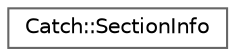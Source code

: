 digraph "Graphical Class Hierarchy"
{
 // LATEX_PDF_SIZE
  bgcolor="transparent";
  edge [fontname=Helvetica,fontsize=10,labelfontname=Helvetica,labelfontsize=10];
  node [fontname=Helvetica,fontsize=10,shape=box,height=0.2,width=0.4];
  rankdir="LR";
  Node0 [label="Catch::SectionInfo",height=0.2,width=0.4,color="grey40", fillcolor="white", style="filled",URL="$struct_catch_1_1_section_info.html",tooltip=" "];
}
